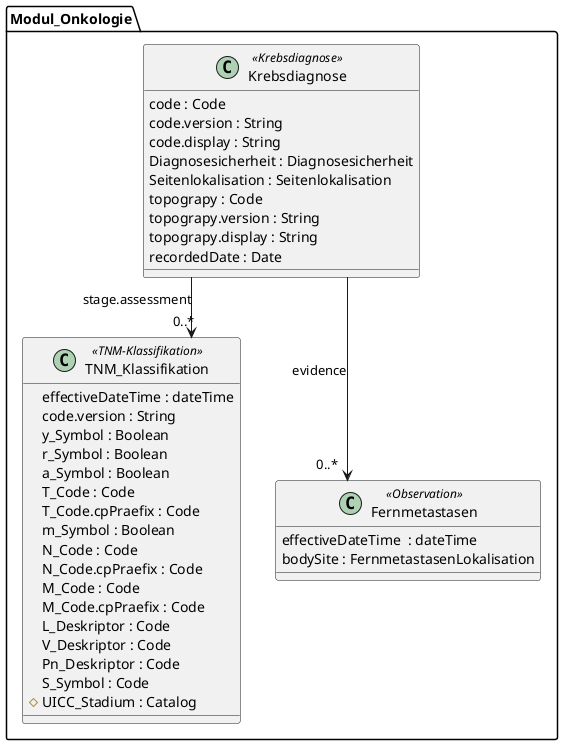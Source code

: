 @startuml FhirModulOnkologieDiagnosis
skinparam linetype ortho

package Modul_Onkologie {

  class TNM_Klassifikation << TNM-Klassifikation >> {
    effectiveDateTime : dateTime
    code.version : String
    y_Symbol : Boolean
    r_Symbol : Boolean
    a_Symbol : Boolean
    T_Code : Code
    T_Code.cpPraefix : Code
    m_Symbol : Boolean
    N_Code : Code
    N_Code.cpPraefix : Code
    M_Code : Code
    M_Code.cpPraefix : Code
    L_Deskriptor : Code
    V_Deskriptor : Code
    Pn_Deskriptor : Code
    S_Symbol : Code
    # UICC_Stadium : Catalog
  }

  class Fernmetastasen << Observation >> {
    effectiveDateTime  : dateTime
    bodySite : FernmetastasenLokalisation
  }

  class Krebsdiagnose << Krebsdiagnose >> {
    code : Code
    code.version : String
    code.display : String
    Diagnosesicherheit : Diagnosesicherheit
    Seitenlokalisation : Seitenlokalisation
    topograpy : Code
    topograpy.version : String
    topograpy.display : String
    recordedDate : Date
  }
  Krebsdiagnose --> "0..*" TNM_Klassifikation : stage.assessment
  Krebsdiagnose --> "0..*" Fernmetastasen : evidence

}

@enduml

